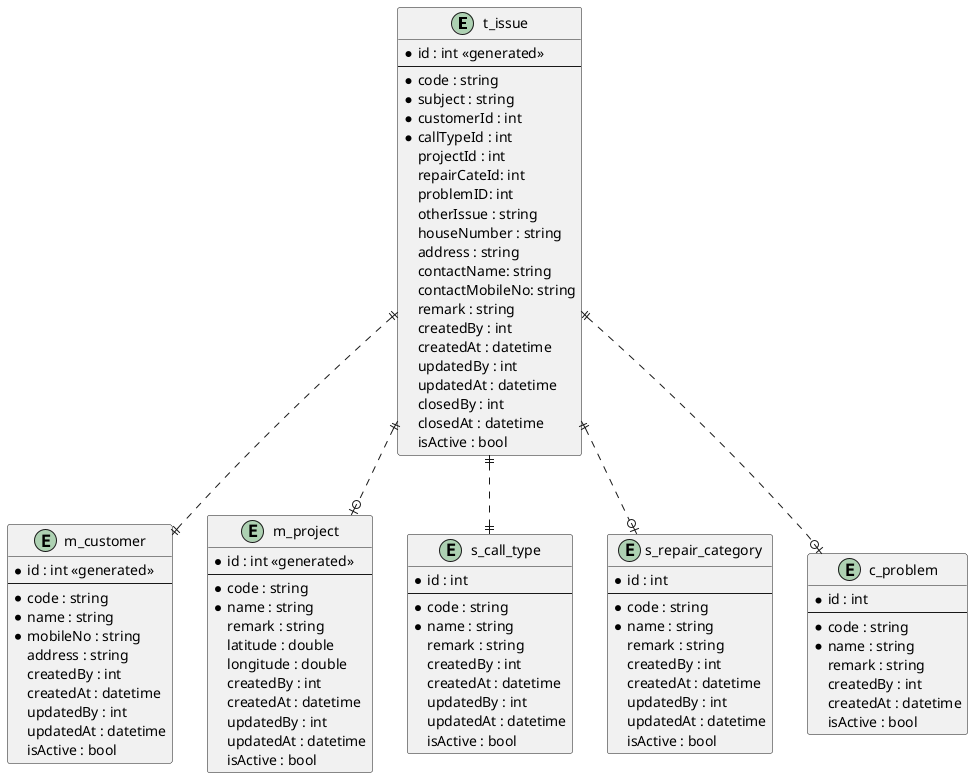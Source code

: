 @startuml
entity "t_issue" as tIssue {
  *id : int <<generated>>
  --
  *code : string
  *subject : string
  *customerId : int
  *callTypeId : int
  projectId : int
  repairCateId: int
  problemID: int
  otherIssue : string 
  houseNumber : string
  address : string
  contactName: string
  contactMobileNo: string
  remark : string
  createdBy : int
  createdAt : datetime
  updatedBy : int
  updatedAt : datetime
  closedBy : int
  closedAt : datetime
  isActive : bool
}

entity "m_customer" as mCustomer {
  *id : int <<generated>>
  --
  *code : string
  *name : string
  *mobileNo : string
  address : string
  createdBy : int
  createdAt : datetime
  updatedBy : int
  updatedAt : datetime
  isActive : bool
}

entity "m_project" as mProject {
  *id : int <<generated>>
  --
  *code : string
  *name : string
  remark : string
  latitude : double
  longitude : double
  createdBy : int
  createdAt : datetime
  updatedBy : int
  updatedAt : datetime
  isActive : bool
}

entity "s_call_type" as sCallType {
  *id : int
  --
  *code : string
  *name : string
  remark : string
  createdBy : int
  createdAt : datetime
  updatedBy : int
  updatedAt : datetime
  isActive : bool
}

entity "s_repair_category" as sRepairCategory {
  *id : int
  --
  *code : string
  *name : string
  remark : string
  createdBy : int
  createdAt : datetime
  updatedBy : int
  updatedAt : datetime
  isActive : bool
}

entity "c_problem" as cProblem {
  *id : int
  --
  *code : string
  *name : string
  remark : string
  createdBy : int
  createdAt : datetime
  isActive : bool
}


tIssue ||..|| mCustomer
tIssue ||..|| sCallType
tIssue ||..o| mProject
tIssue ||..o| sRepairCategory
tIssue ||..o| cProblem

@enduml
' Additional relations for the Information Engineering notation.
' An entity alias that maps to the class diagram class.
' An additional visibility modifier * to identify mandatory attributes.
' **Type Symbol**
' Zero or One	|o--
' Exactly One	||--
' Zero or Many	}o--
' One or Many	}|--